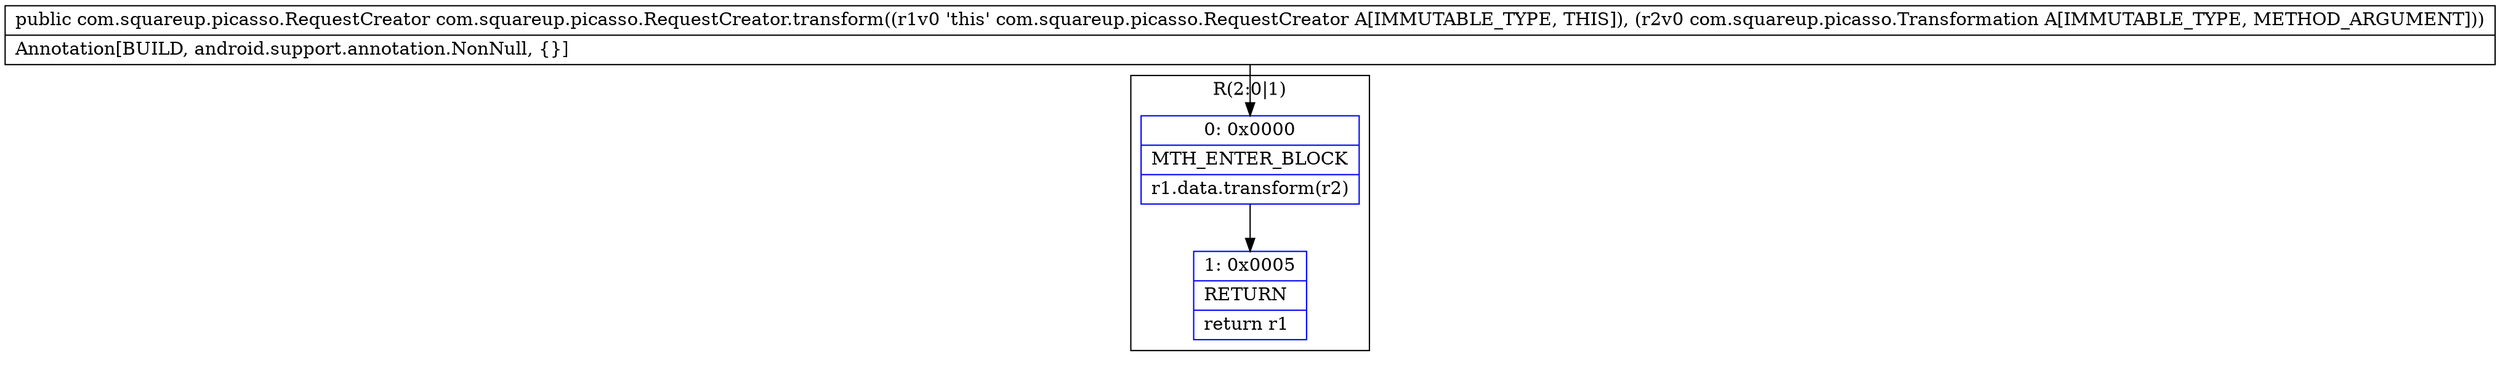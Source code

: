 digraph "CFG forcom.squareup.picasso.RequestCreator.transform(Lcom\/squareup\/picasso\/Transformation;)Lcom\/squareup\/picasso\/RequestCreator;" {
subgraph cluster_Region_2061630316 {
label = "R(2:0|1)";
node [shape=record,color=blue];
Node_0 [shape=record,label="{0\:\ 0x0000|MTH_ENTER_BLOCK\l|r1.data.transform(r2)\l}"];
Node_1 [shape=record,label="{1\:\ 0x0005|RETURN\l|return r1\l}"];
}
MethodNode[shape=record,label="{public com.squareup.picasso.RequestCreator com.squareup.picasso.RequestCreator.transform((r1v0 'this' com.squareup.picasso.RequestCreator A[IMMUTABLE_TYPE, THIS]), (r2v0 com.squareup.picasso.Transformation A[IMMUTABLE_TYPE, METHOD_ARGUMENT]))  | Annotation[BUILD, android.support.annotation.NonNull, \{\}]\l}"];
MethodNode -> Node_0;
Node_0 -> Node_1;
}

